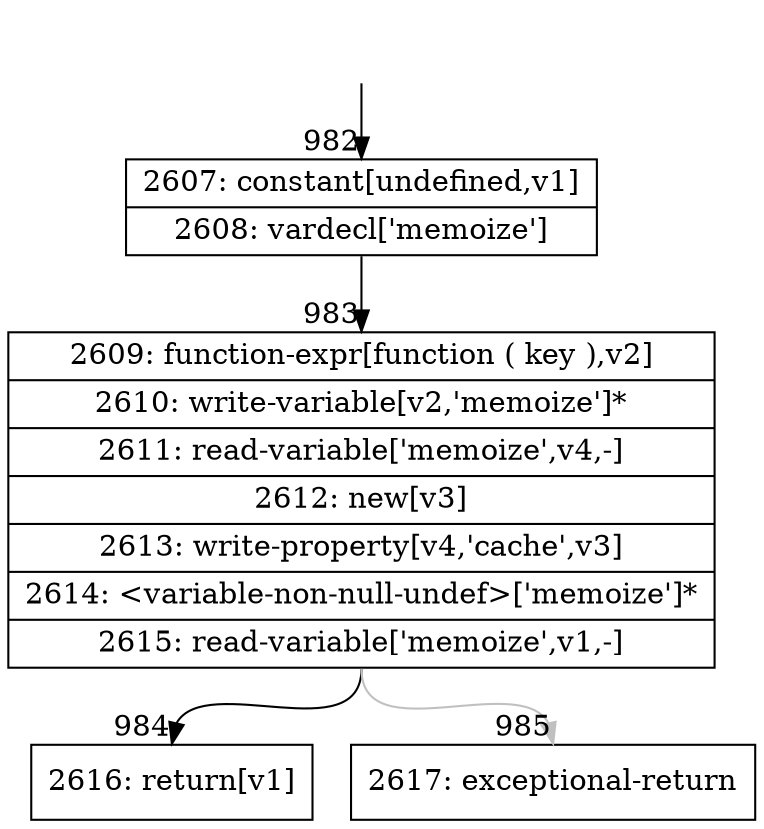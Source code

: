 digraph {
rankdir="TD"
BB_entry79[shape=none,label=""];
BB_entry79 -> BB982 [tailport=s, headport=n, headlabel="    982"]
BB982 [shape=record label="{2607: constant[undefined,v1]|2608: vardecl['memoize']}" ] 
BB982 -> BB983 [tailport=s, headport=n, headlabel="      983"]
BB983 [shape=record label="{2609: function-expr[function ( key ),v2]|2610: write-variable[v2,'memoize']*|2611: read-variable['memoize',v4,-]|2612: new[v3]|2613: write-property[v4,'cache',v3]|2614: \<variable-non-null-undef\>['memoize']*|2615: read-variable['memoize',v1,-]}" ] 
BB983 -> BB984 [tailport=s, headport=n, headlabel="      984"]
BB983 -> BB985 [tailport=s, headport=n, color=gray, headlabel="      985"]
BB984 [shape=record label="{2616: return[v1]}" ] 
BB985 [shape=record label="{2617: exceptional-return}" ] 
//#$~ 765
}

